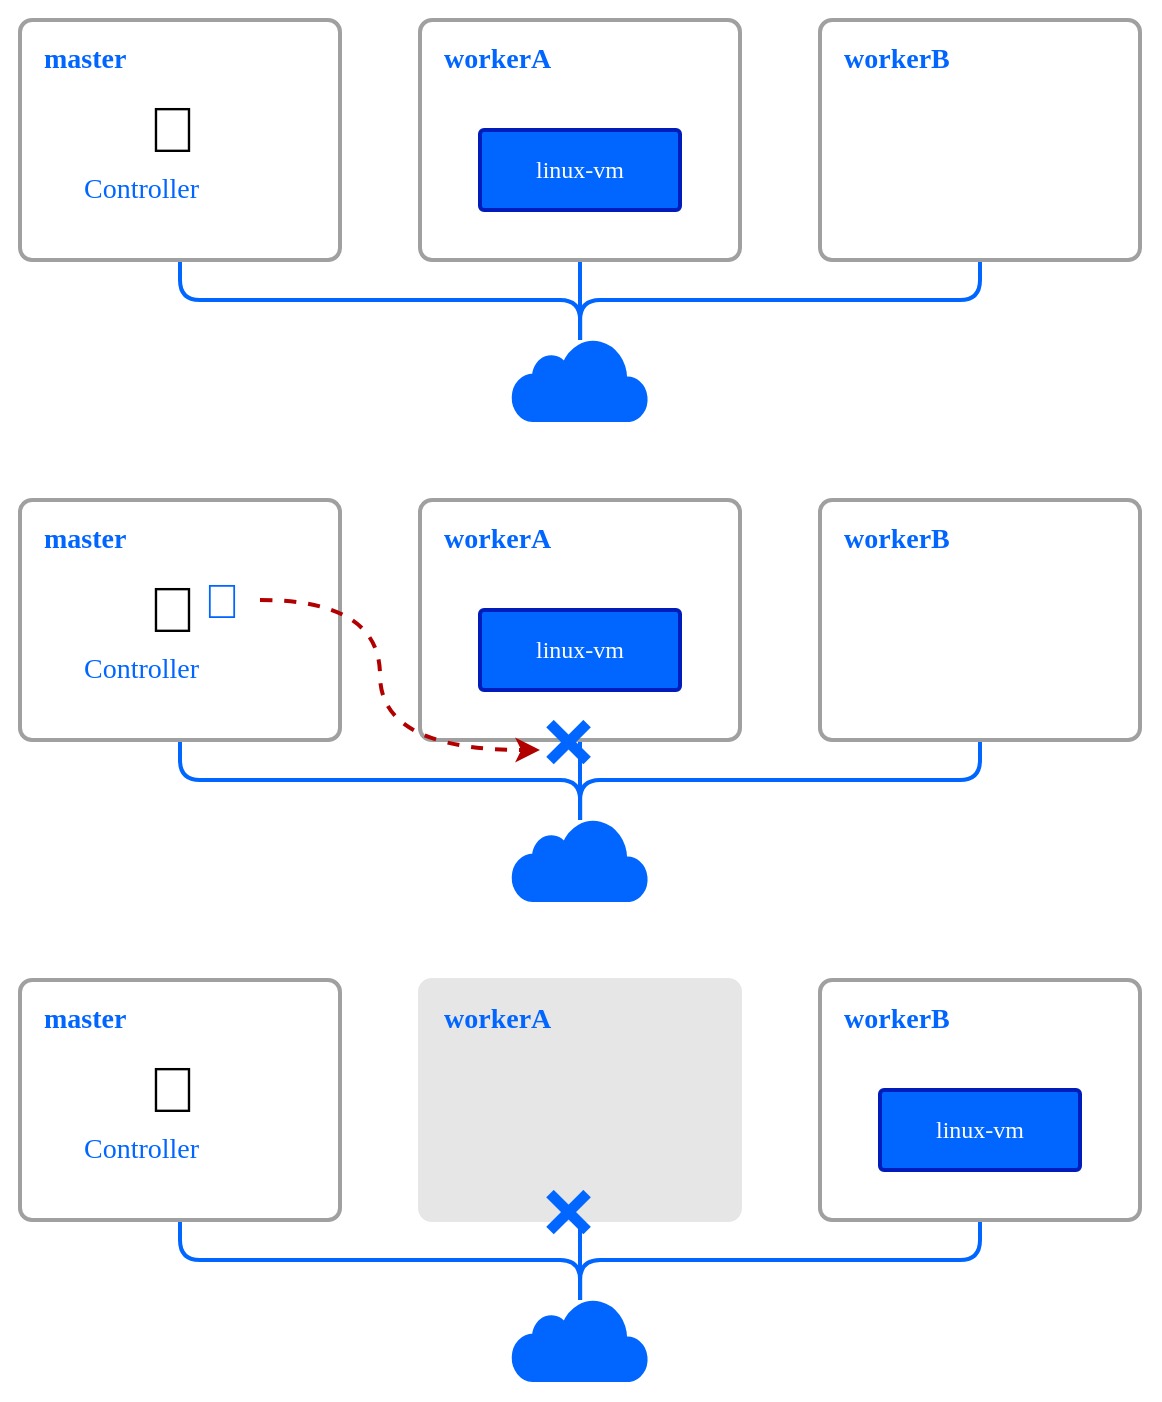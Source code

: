 <mxfile>
    <diagram id="6EXt89o7fHejoy0miyVt" name="Page-1">
        <mxGraphModel dx="794" dy="1118" grid="1" gridSize="10" guides="1" tooltips="1" connect="1" arrows="1" fold="1" page="1" pageScale="1" pageWidth="850" pageHeight="1100" math="0" shadow="0">
            <root>
                <mxCell id="0"/>
                <mxCell id="1" parent="0"/>
                <mxCell id="53" value="" style="rounded=0;whiteSpace=wrap;html=1;fontFamily=JetBrains Mono;fontSource=https%3A%2F%2Ffonts.googleapis.com%2Fcss%3Ffamily%3DJetBrains%2BMono;fontSize=7;fillColor=#FFFFFF;textOpacity=10;strokeColor=none;" parent="1" vertex="1">
                    <mxGeometry x="30" y="110" width="580" height="700" as="geometry"/>
                </mxCell>
                <mxCell id="80" style="edgeStyle=none;html=1;exitX=0.5;exitY=1;exitDx=0;exitDy=0;strokeColor=#0066FF;strokeWidth=2;fontSize=32;fontColor=#0066FF;endArrow=none;endFill=0;" parent="1" source="43" target="77" edge="1">
                    <mxGeometry relative="1" as="geometry"/>
                </mxCell>
                <mxCell id="43" value="" style="rounded=1;whiteSpace=wrap;html=1;arcSize=5;strokeWidth=2;fontFamily=JetBrains Mono;fontSource=https%3A%2F%2Ffonts.googleapis.com%2Fcss%3Ffamily%3DJetBrains%2BMono;fillColor=#FFFFFF;strokeColor=#A0A0A0;" parent="1" vertex="1">
                    <mxGeometry x="240" y="120" width="160" height="120" as="geometry"/>
                </mxCell>
                <mxCell id="44" value="workerA" style="text;html=1;align=left;verticalAlign=middle;whiteSpace=wrap;rounded=0;strokeWidth=2;fontFamily=JetBrains Mono;fontSource=https%3A%2F%2Ffonts.googleapis.com%2Fcss%3Ffamily%3DJetBrains%2BMono;fontSize=14;fontStyle=1;fontColor=#0066FF;" parent="1" vertex="1">
                    <mxGeometry x="250" y="130" width="60" height="20" as="geometry"/>
                </mxCell>
                <mxCell id="81" style="edgeStyle=orthogonalEdgeStyle;html=1;exitX=0.5;exitY=1;exitDx=0;exitDy=0;strokeColor=#0066FF;strokeWidth=2;fontSize=32;fontColor=#0066FF;endArrow=none;endFill=0;" parent="1" source="47" target="77" edge="1">
                    <mxGeometry relative="1" as="geometry"/>
                </mxCell>
                <mxCell id="47" value="" style="rounded=1;whiteSpace=wrap;html=1;arcSize=5;strokeWidth=2;fontFamily=JetBrains Mono;fontSource=https%3A%2F%2Ffonts.googleapis.com%2Fcss%3Ffamily%3DJetBrains%2BMono;fillColor=#FFFFFF;strokeColor=#A0A0A0;" parent="1" vertex="1">
                    <mxGeometry x="440" y="120" width="160" height="120" as="geometry"/>
                </mxCell>
                <mxCell id="48" value="workerB" style="text;html=1;align=left;verticalAlign=middle;whiteSpace=wrap;rounded=0;strokeWidth=2;fontFamily=JetBrains Mono;fontSource=https%3A%2F%2Ffonts.googleapis.com%2Fcss%3Ffamily%3DJetBrains%2BMono;fontSize=14;fontStyle=1;fontColor=#0066FF;" parent="1" vertex="1">
                    <mxGeometry x="450" y="130" width="60" height="20" as="geometry"/>
                </mxCell>
                <mxCell id="78" style="edgeStyle=orthogonalEdgeStyle;html=1;exitX=0.5;exitY=1;exitDx=0;exitDy=0;endArrow=none;endFill=0;fillColor=#a20025;strokeColor=#0066FF;strokeWidth=2;" parent="1" source="74" target="77" edge="1">
                    <mxGeometry relative="1" as="geometry"/>
                </mxCell>
                <mxCell id="74" value="" style="rounded=1;whiteSpace=wrap;html=1;arcSize=5;strokeWidth=2;fontFamily=JetBrains Mono;fontSource=https%3A%2F%2Ffonts.googleapis.com%2Fcss%3Ffamily%3DJetBrains%2BMono;fillColor=#FFFFFF;strokeColor=#A0A0A0;" parent="1" vertex="1">
                    <mxGeometry x="40" y="120" width="160" height="120" as="geometry"/>
                </mxCell>
                <mxCell id="75" value="master" style="text;html=1;align=left;verticalAlign=middle;whiteSpace=wrap;rounded=0;strokeWidth=2;fontFamily=JetBrains Mono;fontSource=https%3A%2F%2Ffonts.googleapis.com%2Fcss%3Ffamily%3DJetBrains%2BMono;fontSize=14;fontStyle=1;fontColor=#0066FF;" parent="1" vertex="1">
                    <mxGeometry x="50" y="130" width="60" height="20" as="geometry"/>
                </mxCell>
                <mxCell id="77" value="" style="html=1;verticalLabelPosition=bottom;align=center;labelBackgroundColor=#ffffff;verticalAlign=top;strokeWidth=2;strokeColor=#0066FF;shadow=0;dashed=0;shape=mxgraph.ios7.icons.cloud;fillColor=#0066FF;" parent="1" vertex="1">
                    <mxGeometry x="286.66" y="280" width="66.67" height="40" as="geometry"/>
                </mxCell>
                <mxCell id="79" value="&lt;font style=&quot;font-size: 32px;&quot;&gt;🧠&amp;nbsp;&lt;/font&gt;" style="text;html=1;align=center;verticalAlign=middle;resizable=0;points=[];autosize=1;strokeColor=none;fillColor=none;" parent="1" vertex="1">
                    <mxGeometry x="85" y="150" width="70" height="50" as="geometry"/>
                </mxCell>
                <mxCell id="82" value="linux-vm" style="rounded=1;whiteSpace=wrap;html=1;arcSize=5;strokeWidth=2;fontFamily=JetBrains Mono;fontSource=https%3A%2F%2Ffonts.googleapis.com%2Fcss%3Ffamily%3DJetBrains%2BMono;fillColor=#0066FF;fontColor=#ffffff;strokeColor=#001DBC;" parent="1" vertex="1">
                    <mxGeometry x="270" y="175" width="100" height="40" as="geometry"/>
                </mxCell>
                <mxCell id="83" value="Controller" style="text;html=1;align=left;verticalAlign=middle;whiteSpace=wrap;rounded=0;strokeWidth=2;fontFamily=JetBrains Mono;fontSource=https%3A%2F%2Ffonts.googleapis.com%2Fcss%3Ffamily%3DJetBrains%2BMono;fontSize=14;fontStyle=0;fontColor=#0066FF;" parent="1" vertex="1">
                    <mxGeometry x="70" y="195" width="60" height="20" as="geometry"/>
                </mxCell>
                <mxCell id="84" style="edgeStyle=none;html=1;exitX=0.5;exitY=1;exitDx=0;exitDy=0;strokeColor=#0066FF;strokeWidth=2;fontSize=32;fontColor=#0066FF;endArrow=none;endFill=0;" parent="1" source="85" target="93" edge="1">
                    <mxGeometry relative="1" as="geometry"/>
                </mxCell>
                <mxCell id="85" value="" style="rounded=1;whiteSpace=wrap;html=1;arcSize=5;strokeWidth=2;fontFamily=JetBrains Mono;fontSource=https%3A%2F%2Ffonts.googleapis.com%2Fcss%3Ffamily%3DJetBrains%2BMono;fillColor=#FFFFFF;strokeColor=#A0A0A0;" parent="1" vertex="1">
                    <mxGeometry x="240" y="360" width="160" height="120" as="geometry"/>
                </mxCell>
                <mxCell id="86" value="workerA" style="text;html=1;align=left;verticalAlign=middle;whiteSpace=wrap;rounded=0;strokeWidth=2;fontFamily=JetBrains Mono;fontSource=https%3A%2F%2Ffonts.googleapis.com%2Fcss%3Ffamily%3DJetBrains%2BMono;fontSize=14;fontStyle=1;fontColor=#0066FF;" parent="1" vertex="1">
                    <mxGeometry x="250" y="370" width="60" height="20" as="geometry"/>
                </mxCell>
                <mxCell id="87" style="edgeStyle=orthogonalEdgeStyle;html=1;exitX=0.5;exitY=1;exitDx=0;exitDy=0;strokeColor=#0066FF;strokeWidth=2;fontSize=32;fontColor=#0066FF;endArrow=none;endFill=0;" parent="1" source="88" target="93" edge="1">
                    <mxGeometry relative="1" as="geometry"/>
                </mxCell>
                <mxCell id="88" value="" style="rounded=1;whiteSpace=wrap;html=1;arcSize=5;strokeWidth=2;fontFamily=JetBrains Mono;fontSource=https%3A%2F%2Ffonts.googleapis.com%2Fcss%3Ffamily%3DJetBrains%2BMono;fillColor=#FFFFFF;strokeColor=#A0A0A0;" parent="1" vertex="1">
                    <mxGeometry x="440" y="360" width="160" height="120" as="geometry"/>
                </mxCell>
                <mxCell id="89" value="workerB" style="text;html=1;align=left;verticalAlign=middle;whiteSpace=wrap;rounded=0;strokeWidth=2;fontFamily=JetBrains Mono;fontSource=https%3A%2F%2Ffonts.googleapis.com%2Fcss%3Ffamily%3DJetBrains%2BMono;fontSize=14;fontStyle=1;fontColor=#0066FF;" parent="1" vertex="1">
                    <mxGeometry x="450" y="370" width="60" height="20" as="geometry"/>
                </mxCell>
                <mxCell id="90" style="edgeStyle=orthogonalEdgeStyle;html=1;exitX=0.5;exitY=1;exitDx=0;exitDy=0;endArrow=none;endFill=0;fillColor=#a20025;strokeColor=#0066FF;strokeWidth=2;" parent="1" source="91" target="93" edge="1">
                    <mxGeometry relative="1" as="geometry"/>
                </mxCell>
                <mxCell id="91" value="" style="rounded=1;whiteSpace=wrap;html=1;arcSize=5;strokeWidth=2;fontFamily=JetBrains Mono;fontSource=https%3A%2F%2Ffonts.googleapis.com%2Fcss%3Ffamily%3DJetBrains%2BMono;fillColor=#FFFFFF;strokeColor=#A0A0A0;" parent="1" vertex="1">
                    <mxGeometry x="40" y="360" width="160" height="120" as="geometry"/>
                </mxCell>
                <mxCell id="92" value="master" style="text;html=1;align=left;verticalAlign=middle;whiteSpace=wrap;rounded=0;strokeWidth=2;fontFamily=JetBrains Mono;fontSource=https%3A%2F%2Ffonts.googleapis.com%2Fcss%3Ffamily%3DJetBrains%2BMono;fontSize=14;fontStyle=1;fontColor=#0066FF;" parent="1" vertex="1">
                    <mxGeometry x="50" y="370" width="60" height="20" as="geometry"/>
                </mxCell>
                <mxCell id="93" value="" style="html=1;verticalLabelPosition=bottom;align=center;labelBackgroundColor=#ffffff;verticalAlign=top;strokeWidth=2;strokeColor=#0066FF;shadow=0;dashed=0;shape=mxgraph.ios7.icons.cloud;fillColor=#0066FF;" parent="1" vertex="1">
                    <mxGeometry x="286.66" y="520" width="66.67" height="40" as="geometry"/>
                </mxCell>
                <mxCell id="94" value="&lt;font style=&quot;font-size: 32px;&quot;&gt;🧠&amp;nbsp;&lt;/font&gt;" style="text;html=1;align=center;verticalAlign=middle;resizable=0;points=[];autosize=1;strokeColor=none;fillColor=none;" parent="1" vertex="1">
                    <mxGeometry x="85" y="390" width="70" height="50" as="geometry"/>
                </mxCell>
                <mxCell id="95" value="linux-vm" style="rounded=1;whiteSpace=wrap;html=1;arcSize=5;strokeWidth=2;fontFamily=JetBrains Mono;fontSource=https%3A%2F%2Ffonts.googleapis.com%2Fcss%3Ffamily%3DJetBrains%2BMono;fillColor=#0066FF;fontColor=#ffffff;strokeColor=#001DBC;" parent="1" vertex="1">
                    <mxGeometry x="270" y="415" width="100" height="40" as="geometry"/>
                </mxCell>
                <mxCell id="96" value="Controller" style="text;html=1;align=left;verticalAlign=middle;whiteSpace=wrap;rounded=0;strokeWidth=2;fontFamily=JetBrains Mono;fontSource=https%3A%2F%2Ffonts.googleapis.com%2Fcss%3Ffamily%3DJetBrains%2BMono;fontSize=14;fontStyle=0;fontColor=#0066FF;" parent="1" vertex="1">
                    <mxGeometry x="70" y="435" width="60" height="20" as="geometry"/>
                </mxCell>
                <mxCell id="97" value="❌" style="text;whiteSpace=wrap;html=1;fontSize=32;fontColor=#0066FF;" parent="1" vertex="1">
                    <mxGeometry x="300" y="455" width="70" height="60" as="geometry"/>
                </mxCell>
                <mxCell id="116" style="edgeStyle=orthogonalEdgeStyle;html=1;entryX=0;entryY=0.5;entryDx=0;entryDy=0;dashed=1;strokeColor=#B20000;strokeWidth=2;fontSize=7;fontColor=#0066FF;endArrow=classic;endFill=1;curved=1;fillColor=#e51400;" parent="1" source="99" target="97" edge="1">
                    <mxGeometry relative="1" as="geometry">
                        <Array as="points">
                            <mxPoint x="220" y="410"/>
                            <mxPoint x="220" y="485"/>
                        </Array>
                    </mxGeometry>
                </mxCell>
                <mxCell id="99" value="👀" style="text;whiteSpace=wrap;html=1;fontSize=24;fontColor=#0066FF;" parent="1" vertex="1">
                    <mxGeometry x="130" y="390" width="30" height="40" as="geometry"/>
                </mxCell>
                <mxCell id="100" style="edgeStyle=none;html=1;exitX=0.5;exitY=1;exitDx=0;exitDy=0;strokeColor=#0066FF;strokeWidth=2;fontSize=32;fontColor=#0066FF;endArrow=none;endFill=0;" parent="1" source="101" target="109" edge="1">
                    <mxGeometry relative="1" as="geometry"/>
                </mxCell>
                <mxCell id="101" value="" style="rounded=1;whiteSpace=wrap;html=1;arcSize=5;strokeWidth=2;fontFamily=JetBrains Mono;fontSource=https%3A%2F%2Ffonts.googleapis.com%2Fcss%3Ffamily%3DJetBrains%2BMono;fillColor=#E6E6E6;fontColor=#ffffff;strokeColor=#E6E6E6;" parent="1" vertex="1">
                    <mxGeometry x="240" y="600" width="160" height="120" as="geometry"/>
                </mxCell>
                <mxCell id="102" value="workerA" style="text;html=1;align=left;verticalAlign=middle;whiteSpace=wrap;rounded=0;strokeWidth=2;fontFamily=JetBrains Mono;fontSource=https%3A%2F%2Ffonts.googleapis.com%2Fcss%3Ffamily%3DJetBrains%2BMono;fontSize=14;fontStyle=1;fontColor=#0066FF;" parent="1" vertex="1">
                    <mxGeometry x="250" y="610" width="60" height="20" as="geometry"/>
                </mxCell>
                <mxCell id="103" style="edgeStyle=orthogonalEdgeStyle;html=1;exitX=0.5;exitY=1;exitDx=0;exitDy=0;strokeColor=#0066FF;strokeWidth=2;fontSize=32;fontColor=#0066FF;endArrow=none;endFill=0;" parent="1" source="104" target="109" edge="1">
                    <mxGeometry relative="1" as="geometry"/>
                </mxCell>
                <mxCell id="104" value="" style="rounded=1;whiteSpace=wrap;html=1;arcSize=5;strokeWidth=2;fontFamily=JetBrains Mono;fontSource=https%3A%2F%2Ffonts.googleapis.com%2Fcss%3Ffamily%3DJetBrains%2BMono;fillColor=#FFFFFF;strokeColor=#A0A0A0;" parent="1" vertex="1">
                    <mxGeometry x="440" y="600" width="160" height="120" as="geometry"/>
                </mxCell>
                <mxCell id="105" value="workerB" style="text;html=1;align=left;verticalAlign=middle;whiteSpace=wrap;rounded=0;strokeWidth=2;fontFamily=JetBrains Mono;fontSource=https%3A%2F%2Ffonts.googleapis.com%2Fcss%3Ffamily%3DJetBrains%2BMono;fontSize=14;fontStyle=1;fontColor=#0066FF;" parent="1" vertex="1">
                    <mxGeometry x="450" y="610" width="60" height="20" as="geometry"/>
                </mxCell>
                <mxCell id="106" style="edgeStyle=orthogonalEdgeStyle;html=1;exitX=0.5;exitY=1;exitDx=0;exitDy=0;endArrow=none;endFill=0;fillColor=#a20025;strokeColor=#0066FF;strokeWidth=2;" parent="1" source="107" target="109" edge="1">
                    <mxGeometry relative="1" as="geometry"/>
                </mxCell>
                <mxCell id="107" value="" style="rounded=1;whiteSpace=wrap;html=1;arcSize=5;strokeWidth=2;fontFamily=JetBrains Mono;fontSource=https%3A%2F%2Ffonts.googleapis.com%2Fcss%3Ffamily%3DJetBrains%2BMono;fillColor=#FFFFFF;strokeColor=#A0A0A0;" parent="1" vertex="1">
                    <mxGeometry x="40" y="600" width="160" height="120" as="geometry"/>
                </mxCell>
                <mxCell id="108" value="master" style="text;html=1;align=left;verticalAlign=middle;whiteSpace=wrap;rounded=0;strokeWidth=2;fontFamily=JetBrains Mono;fontSource=https%3A%2F%2Ffonts.googleapis.com%2Fcss%3Ffamily%3DJetBrains%2BMono;fontSize=14;fontStyle=1;fontColor=#0066FF;" parent="1" vertex="1">
                    <mxGeometry x="50" y="610" width="60" height="20" as="geometry"/>
                </mxCell>
                <mxCell id="109" value="" style="html=1;verticalLabelPosition=bottom;align=center;labelBackgroundColor=#ffffff;verticalAlign=top;strokeWidth=2;strokeColor=#0066FF;shadow=0;dashed=0;shape=mxgraph.ios7.icons.cloud;fillColor=#0066FF;" parent="1" vertex="1">
                    <mxGeometry x="286.66" y="760" width="66.67" height="40" as="geometry"/>
                </mxCell>
                <mxCell id="110" value="&lt;font style=&quot;font-size: 32px;&quot;&gt;🧠&amp;nbsp;&lt;/font&gt;" style="text;html=1;align=center;verticalAlign=middle;resizable=0;points=[];autosize=1;strokeColor=none;fillColor=none;" parent="1" vertex="1">
                    <mxGeometry x="85" y="630" width="70" height="50" as="geometry"/>
                </mxCell>
                <mxCell id="111" value="linux-vm" style="rounded=1;whiteSpace=wrap;html=1;arcSize=5;strokeWidth=2;fontFamily=JetBrains Mono;fontSource=https%3A%2F%2Ffonts.googleapis.com%2Fcss%3Ffamily%3DJetBrains%2BMono;fillColor=#0066FF;fontColor=#ffffff;strokeColor=#001DBC;" parent="1" vertex="1">
                    <mxGeometry x="470" y="655" width="100" height="40" as="geometry"/>
                </mxCell>
                <mxCell id="112" value="Controller" style="text;html=1;align=left;verticalAlign=middle;whiteSpace=wrap;rounded=0;strokeWidth=2;fontFamily=JetBrains Mono;fontSource=https%3A%2F%2Ffonts.googleapis.com%2Fcss%3Ffamily%3DJetBrains%2BMono;fontSize=14;fontStyle=0;fontColor=#0066FF;" parent="1" vertex="1">
                    <mxGeometry x="70" y="675" width="60" height="20" as="geometry"/>
                </mxCell>
                <mxCell id="115" value="❌" style="text;whiteSpace=wrap;html=1;fontSize=32;fontColor=#0066FF;" parent="1" vertex="1">
                    <mxGeometry x="300" y="690" width="70" height="60" as="geometry"/>
                </mxCell>
            </root>
        </mxGraphModel>
    </diagram>
</mxfile>
